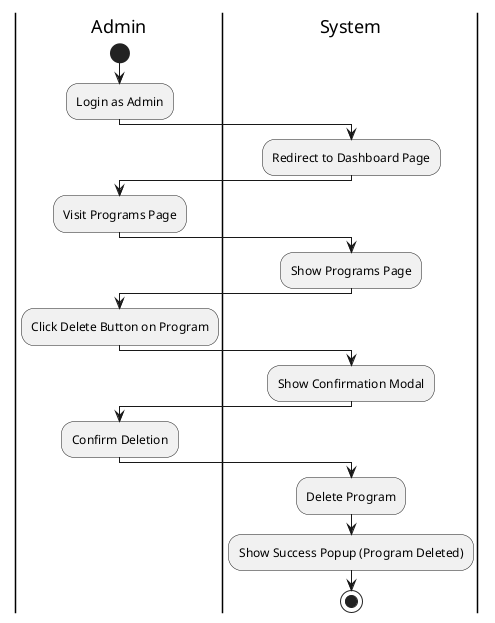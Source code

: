 @startuml DeleteProgram
|Admin|
start
:Login as Admin;
|System|
:Redirect to Dashboard Page;
|Admin|
:Visit Programs Page;
|System|
:Show Programs Page;
|Admin|
:Click Delete Button on Program;
|System|
:Show Confirmation Modal;
|Admin|
:Confirm Deletion;
|System|
:Delete Program;
:Show Success Popup (Program Deleted);
stop
@enduml
